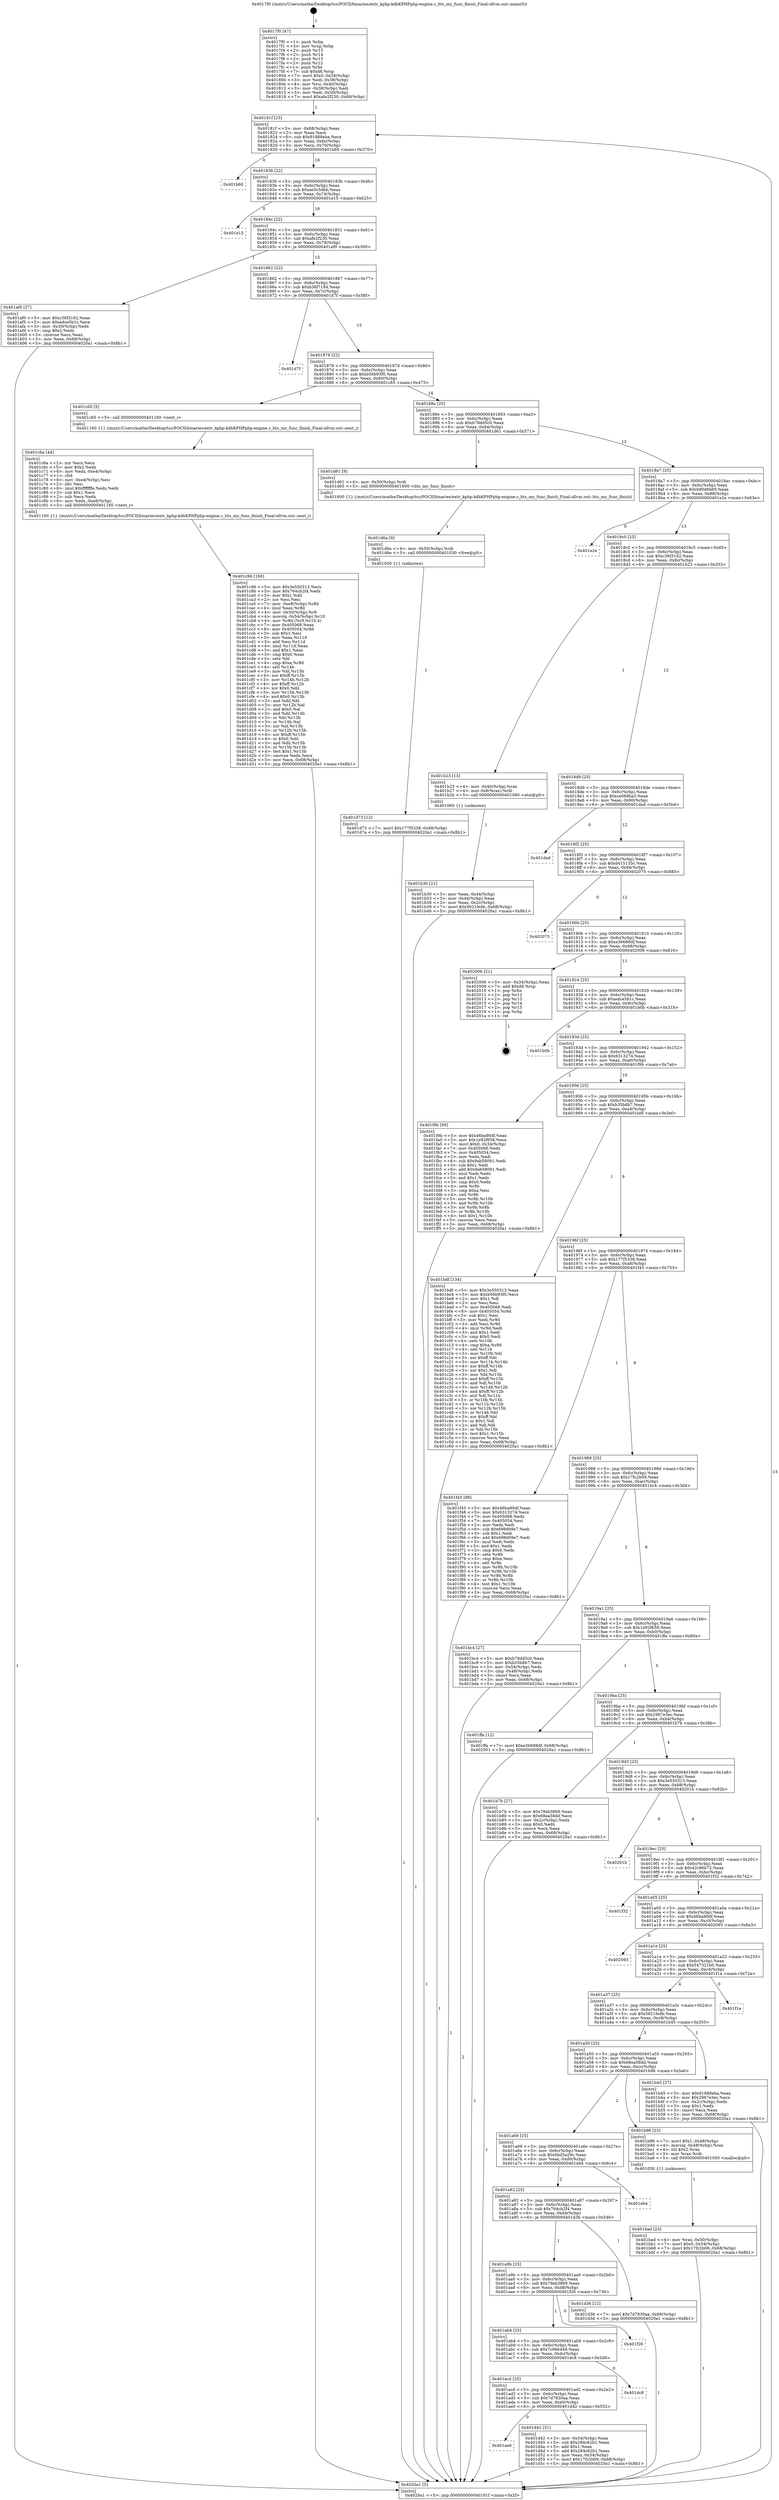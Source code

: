 digraph "0x4017f0" {
  label = "0x4017f0 (/mnt/c/Users/mathe/Desktop/tcc/POCII/binaries/extr_kphp-kdbKPHPphp-engine.c_hts_my_func_finish_Final-ollvm.out::main(0))"
  labelloc = "t"
  node[shape=record]

  Entry [label="",width=0.3,height=0.3,shape=circle,fillcolor=black,style=filled]
  "0x40181f" [label="{
     0x40181f [23]\l
     | [instrs]\l
     &nbsp;&nbsp;0x40181f \<+3\>: mov -0x68(%rbp),%eax\l
     &nbsp;&nbsp;0x401822 \<+2\>: mov %eax,%ecx\l
     &nbsp;&nbsp;0x401824 \<+6\>: sub $0x91888eba,%ecx\l
     &nbsp;&nbsp;0x40182a \<+3\>: mov %eax,-0x6c(%rbp)\l
     &nbsp;&nbsp;0x40182d \<+3\>: mov %ecx,-0x70(%rbp)\l
     &nbsp;&nbsp;0x401830 \<+6\>: je 0000000000401b60 \<main+0x370\>\l
  }"]
  "0x401b60" [label="{
     0x401b60\l
  }", style=dashed]
  "0x401836" [label="{
     0x401836 [22]\l
     | [instrs]\l
     &nbsp;&nbsp;0x401836 \<+5\>: jmp 000000000040183b \<main+0x4b\>\l
     &nbsp;&nbsp;0x40183b \<+3\>: mov -0x6c(%rbp),%eax\l
     &nbsp;&nbsp;0x40183e \<+5\>: sub $0xae5c5dbb,%eax\l
     &nbsp;&nbsp;0x401843 \<+3\>: mov %eax,-0x74(%rbp)\l
     &nbsp;&nbsp;0x401846 \<+6\>: je 0000000000401e15 \<main+0x625\>\l
  }"]
  Exit [label="",width=0.3,height=0.3,shape=circle,fillcolor=black,style=filled,peripheries=2]
  "0x401e15" [label="{
     0x401e15\l
  }", style=dashed]
  "0x40184c" [label="{
     0x40184c [22]\l
     | [instrs]\l
     &nbsp;&nbsp;0x40184c \<+5\>: jmp 0000000000401851 \<main+0x61\>\l
     &nbsp;&nbsp;0x401851 \<+3\>: mov -0x6c(%rbp),%eax\l
     &nbsp;&nbsp;0x401854 \<+5\>: sub $0xafe2f230,%eax\l
     &nbsp;&nbsp;0x401859 \<+3\>: mov %eax,-0x78(%rbp)\l
     &nbsp;&nbsp;0x40185c \<+6\>: je 0000000000401af0 \<main+0x300\>\l
  }"]
  "0x401d73" [label="{
     0x401d73 [12]\l
     | [instrs]\l
     &nbsp;&nbsp;0x401d73 \<+7\>: movl $0x177f5338,-0x68(%rbp)\l
     &nbsp;&nbsp;0x401d7a \<+5\>: jmp 00000000004020a1 \<main+0x8b1\>\l
  }"]
  "0x401af0" [label="{
     0x401af0 [27]\l
     | [instrs]\l
     &nbsp;&nbsp;0x401af0 \<+5\>: mov $0xc36f3162,%eax\l
     &nbsp;&nbsp;0x401af5 \<+5\>: mov $0xedce5b1c,%ecx\l
     &nbsp;&nbsp;0x401afa \<+3\>: mov -0x30(%rbp),%edx\l
     &nbsp;&nbsp;0x401afd \<+3\>: cmp $0x2,%edx\l
     &nbsp;&nbsp;0x401b00 \<+3\>: cmovne %ecx,%eax\l
     &nbsp;&nbsp;0x401b03 \<+3\>: mov %eax,-0x68(%rbp)\l
     &nbsp;&nbsp;0x401b06 \<+5\>: jmp 00000000004020a1 \<main+0x8b1\>\l
  }"]
  "0x401862" [label="{
     0x401862 [22]\l
     | [instrs]\l
     &nbsp;&nbsp;0x401862 \<+5\>: jmp 0000000000401867 \<main+0x77\>\l
     &nbsp;&nbsp;0x401867 \<+3\>: mov -0x6c(%rbp),%eax\l
     &nbsp;&nbsp;0x40186a \<+5\>: sub $0xb36f7184,%eax\l
     &nbsp;&nbsp;0x40186f \<+3\>: mov %eax,-0x7c(%rbp)\l
     &nbsp;&nbsp;0x401872 \<+6\>: je 0000000000401d7f \<main+0x58f\>\l
  }"]
  "0x4020a1" [label="{
     0x4020a1 [5]\l
     | [instrs]\l
     &nbsp;&nbsp;0x4020a1 \<+5\>: jmp 000000000040181f \<main+0x2f\>\l
  }"]
  "0x4017f0" [label="{
     0x4017f0 [47]\l
     | [instrs]\l
     &nbsp;&nbsp;0x4017f0 \<+1\>: push %rbp\l
     &nbsp;&nbsp;0x4017f1 \<+3\>: mov %rsp,%rbp\l
     &nbsp;&nbsp;0x4017f4 \<+2\>: push %r15\l
     &nbsp;&nbsp;0x4017f6 \<+2\>: push %r14\l
     &nbsp;&nbsp;0x4017f8 \<+2\>: push %r13\l
     &nbsp;&nbsp;0x4017fa \<+2\>: push %r12\l
     &nbsp;&nbsp;0x4017fc \<+1\>: push %rbx\l
     &nbsp;&nbsp;0x4017fd \<+7\>: sub $0xd8,%rsp\l
     &nbsp;&nbsp;0x401804 \<+7\>: movl $0x0,-0x34(%rbp)\l
     &nbsp;&nbsp;0x40180b \<+3\>: mov %edi,-0x38(%rbp)\l
     &nbsp;&nbsp;0x40180e \<+4\>: mov %rsi,-0x40(%rbp)\l
     &nbsp;&nbsp;0x401812 \<+3\>: mov -0x38(%rbp),%edi\l
     &nbsp;&nbsp;0x401815 \<+3\>: mov %edi,-0x30(%rbp)\l
     &nbsp;&nbsp;0x401818 \<+7\>: movl $0xafe2f230,-0x68(%rbp)\l
  }"]
  "0x401d6a" [label="{
     0x401d6a [9]\l
     | [instrs]\l
     &nbsp;&nbsp;0x401d6a \<+4\>: mov -0x50(%rbp),%rdi\l
     &nbsp;&nbsp;0x401d6e \<+5\>: call 0000000000401030 \<free@plt\>\l
     | [calls]\l
     &nbsp;&nbsp;0x401030 \{1\} (unknown)\l
  }"]
  "0x401d7f" [label="{
     0x401d7f\l
  }", style=dashed]
  "0x401878" [label="{
     0x401878 [22]\l
     | [instrs]\l
     &nbsp;&nbsp;0x401878 \<+5\>: jmp 000000000040187d \<main+0x8d\>\l
     &nbsp;&nbsp;0x40187d \<+3\>: mov -0x6c(%rbp),%eax\l
     &nbsp;&nbsp;0x401880 \<+5\>: sub $0xb56b93f0,%eax\l
     &nbsp;&nbsp;0x401885 \<+3\>: mov %eax,-0x80(%rbp)\l
     &nbsp;&nbsp;0x401888 \<+6\>: je 0000000000401c65 \<main+0x475\>\l
  }"]
  "0x401ae6" [label="{
     0x401ae6\l
  }", style=dashed]
  "0x401c65" [label="{
     0x401c65 [5]\l
     | [instrs]\l
     &nbsp;&nbsp;0x401c65 \<+5\>: call 0000000000401160 \<next_i\>\l
     | [calls]\l
     &nbsp;&nbsp;0x401160 \{1\} (/mnt/c/Users/mathe/Desktop/tcc/POCII/binaries/extr_kphp-kdbKPHPphp-engine.c_hts_my_func_finish_Final-ollvm.out::next_i)\l
  }"]
  "0x40188e" [label="{
     0x40188e [25]\l
     | [instrs]\l
     &nbsp;&nbsp;0x40188e \<+5\>: jmp 0000000000401893 \<main+0xa3\>\l
     &nbsp;&nbsp;0x401893 \<+3\>: mov -0x6c(%rbp),%eax\l
     &nbsp;&nbsp;0x401896 \<+5\>: sub $0xb78dd5c0,%eax\l
     &nbsp;&nbsp;0x40189b \<+6\>: mov %eax,-0x84(%rbp)\l
     &nbsp;&nbsp;0x4018a1 \<+6\>: je 0000000000401d61 \<main+0x571\>\l
  }"]
  "0x401d42" [label="{
     0x401d42 [31]\l
     | [instrs]\l
     &nbsp;&nbsp;0x401d42 \<+3\>: mov -0x54(%rbp),%eax\l
     &nbsp;&nbsp;0x401d45 \<+5\>: sub $0x284c62b1,%eax\l
     &nbsp;&nbsp;0x401d4a \<+3\>: add $0x1,%eax\l
     &nbsp;&nbsp;0x401d4d \<+5\>: add $0x284c62b1,%eax\l
     &nbsp;&nbsp;0x401d52 \<+3\>: mov %eax,-0x54(%rbp)\l
     &nbsp;&nbsp;0x401d55 \<+7\>: movl $0x17fc2b09,-0x68(%rbp)\l
     &nbsp;&nbsp;0x401d5c \<+5\>: jmp 00000000004020a1 \<main+0x8b1\>\l
  }"]
  "0x401d61" [label="{
     0x401d61 [9]\l
     | [instrs]\l
     &nbsp;&nbsp;0x401d61 \<+4\>: mov -0x50(%rbp),%rdi\l
     &nbsp;&nbsp;0x401d65 \<+5\>: call 0000000000401600 \<hts_my_func_finish\>\l
     | [calls]\l
     &nbsp;&nbsp;0x401600 \{1\} (/mnt/c/Users/mathe/Desktop/tcc/POCII/binaries/extr_kphp-kdbKPHPphp-engine.c_hts_my_func_finish_Final-ollvm.out::hts_my_func_finish)\l
  }"]
  "0x4018a7" [label="{
     0x4018a7 [25]\l
     | [instrs]\l
     &nbsp;&nbsp;0x4018a7 \<+5\>: jmp 00000000004018ac \<main+0xbc\>\l
     &nbsp;&nbsp;0x4018ac \<+3\>: mov -0x6c(%rbp),%eax\l
     &nbsp;&nbsp;0x4018af \<+5\>: sub $0xb90d6b69,%eax\l
     &nbsp;&nbsp;0x4018b4 \<+6\>: mov %eax,-0x88(%rbp)\l
     &nbsp;&nbsp;0x4018ba \<+6\>: je 0000000000401e2e \<main+0x63e\>\l
  }"]
  "0x401acd" [label="{
     0x401acd [25]\l
     | [instrs]\l
     &nbsp;&nbsp;0x401acd \<+5\>: jmp 0000000000401ad2 \<main+0x2e2\>\l
     &nbsp;&nbsp;0x401ad2 \<+3\>: mov -0x6c(%rbp),%eax\l
     &nbsp;&nbsp;0x401ad5 \<+5\>: sub $0x7d7830aa,%eax\l
     &nbsp;&nbsp;0x401ada \<+6\>: mov %eax,-0xe0(%rbp)\l
     &nbsp;&nbsp;0x401ae0 \<+6\>: je 0000000000401d42 \<main+0x552\>\l
  }"]
  "0x401e2e" [label="{
     0x401e2e\l
  }", style=dashed]
  "0x4018c0" [label="{
     0x4018c0 [25]\l
     | [instrs]\l
     &nbsp;&nbsp;0x4018c0 \<+5\>: jmp 00000000004018c5 \<main+0xd5\>\l
     &nbsp;&nbsp;0x4018c5 \<+3\>: mov -0x6c(%rbp),%eax\l
     &nbsp;&nbsp;0x4018c8 \<+5\>: sub $0xc36f3162,%eax\l
     &nbsp;&nbsp;0x4018cd \<+6\>: mov %eax,-0x8c(%rbp)\l
     &nbsp;&nbsp;0x4018d3 \<+6\>: je 0000000000401b23 \<main+0x333\>\l
  }"]
  "0x401dc8" [label="{
     0x401dc8\l
  }", style=dashed]
  "0x401b23" [label="{
     0x401b23 [13]\l
     | [instrs]\l
     &nbsp;&nbsp;0x401b23 \<+4\>: mov -0x40(%rbp),%rax\l
     &nbsp;&nbsp;0x401b27 \<+4\>: mov 0x8(%rax),%rdi\l
     &nbsp;&nbsp;0x401b2b \<+5\>: call 0000000000401060 \<atoi@plt\>\l
     | [calls]\l
     &nbsp;&nbsp;0x401060 \{1\} (unknown)\l
  }"]
  "0x4018d9" [label="{
     0x4018d9 [25]\l
     | [instrs]\l
     &nbsp;&nbsp;0x4018d9 \<+5\>: jmp 00000000004018de \<main+0xee\>\l
     &nbsp;&nbsp;0x4018de \<+3\>: mov -0x6c(%rbp),%eax\l
     &nbsp;&nbsp;0x4018e1 \<+5\>: sub $0xce069ba3,%eax\l
     &nbsp;&nbsp;0x4018e6 \<+6\>: mov %eax,-0x90(%rbp)\l
     &nbsp;&nbsp;0x4018ec \<+6\>: je 0000000000401dad \<main+0x5bd\>\l
  }"]
  "0x401b30" [label="{
     0x401b30 [21]\l
     | [instrs]\l
     &nbsp;&nbsp;0x401b30 \<+3\>: mov %eax,-0x44(%rbp)\l
     &nbsp;&nbsp;0x401b33 \<+3\>: mov -0x44(%rbp),%eax\l
     &nbsp;&nbsp;0x401b36 \<+3\>: mov %eax,-0x2c(%rbp)\l
     &nbsp;&nbsp;0x401b39 \<+7\>: movl $0x5621fedb,-0x68(%rbp)\l
     &nbsp;&nbsp;0x401b40 \<+5\>: jmp 00000000004020a1 \<main+0x8b1\>\l
  }"]
  "0x401ab4" [label="{
     0x401ab4 [25]\l
     | [instrs]\l
     &nbsp;&nbsp;0x401ab4 \<+5\>: jmp 0000000000401ab9 \<main+0x2c9\>\l
     &nbsp;&nbsp;0x401ab9 \<+3\>: mov -0x6c(%rbp),%eax\l
     &nbsp;&nbsp;0x401abc \<+5\>: sub $0x7c06b449,%eax\l
     &nbsp;&nbsp;0x401ac1 \<+6\>: mov %eax,-0xdc(%rbp)\l
     &nbsp;&nbsp;0x401ac7 \<+6\>: je 0000000000401dc8 \<main+0x5d8\>\l
  }"]
  "0x401dad" [label="{
     0x401dad\l
  }", style=dashed]
  "0x4018f2" [label="{
     0x4018f2 [25]\l
     | [instrs]\l
     &nbsp;&nbsp;0x4018f2 \<+5\>: jmp 00000000004018f7 \<main+0x107\>\l
     &nbsp;&nbsp;0x4018f7 \<+3\>: mov -0x6c(%rbp),%eax\l
     &nbsp;&nbsp;0x4018fa \<+5\>: sub $0xd415135c,%eax\l
     &nbsp;&nbsp;0x4018ff \<+6\>: mov %eax,-0x94(%rbp)\l
     &nbsp;&nbsp;0x401905 \<+6\>: je 0000000000402075 \<main+0x885\>\l
  }"]
  "0x401f26" [label="{
     0x401f26\l
  }", style=dashed]
  "0x402075" [label="{
     0x402075\l
  }", style=dashed]
  "0x40190b" [label="{
     0x40190b [25]\l
     | [instrs]\l
     &nbsp;&nbsp;0x40190b \<+5\>: jmp 0000000000401910 \<main+0x120\>\l
     &nbsp;&nbsp;0x401910 \<+3\>: mov -0x6c(%rbp),%eax\l
     &nbsp;&nbsp;0x401913 \<+5\>: sub $0xe36688df,%eax\l
     &nbsp;&nbsp;0x401918 \<+6\>: mov %eax,-0x98(%rbp)\l
     &nbsp;&nbsp;0x40191e \<+6\>: je 0000000000402006 \<main+0x816\>\l
  }"]
  "0x401a9b" [label="{
     0x401a9b [25]\l
     | [instrs]\l
     &nbsp;&nbsp;0x401a9b \<+5\>: jmp 0000000000401aa0 \<main+0x2b0\>\l
     &nbsp;&nbsp;0x401aa0 \<+3\>: mov -0x6c(%rbp),%eax\l
     &nbsp;&nbsp;0x401aa3 \<+5\>: sub $0x79eb3869,%eax\l
     &nbsp;&nbsp;0x401aa8 \<+6\>: mov %eax,-0xd8(%rbp)\l
     &nbsp;&nbsp;0x401aae \<+6\>: je 0000000000401f26 \<main+0x736\>\l
  }"]
  "0x402006" [label="{
     0x402006 [21]\l
     | [instrs]\l
     &nbsp;&nbsp;0x402006 \<+3\>: mov -0x34(%rbp),%eax\l
     &nbsp;&nbsp;0x402009 \<+7\>: add $0xd8,%rsp\l
     &nbsp;&nbsp;0x402010 \<+1\>: pop %rbx\l
     &nbsp;&nbsp;0x402011 \<+2\>: pop %r12\l
     &nbsp;&nbsp;0x402013 \<+2\>: pop %r13\l
     &nbsp;&nbsp;0x402015 \<+2\>: pop %r14\l
     &nbsp;&nbsp;0x402017 \<+2\>: pop %r15\l
     &nbsp;&nbsp;0x402019 \<+1\>: pop %rbp\l
     &nbsp;&nbsp;0x40201a \<+1\>: ret\l
  }"]
  "0x401924" [label="{
     0x401924 [25]\l
     | [instrs]\l
     &nbsp;&nbsp;0x401924 \<+5\>: jmp 0000000000401929 \<main+0x139\>\l
     &nbsp;&nbsp;0x401929 \<+3\>: mov -0x6c(%rbp),%eax\l
     &nbsp;&nbsp;0x40192c \<+5\>: sub $0xedce5b1c,%eax\l
     &nbsp;&nbsp;0x401931 \<+6\>: mov %eax,-0x9c(%rbp)\l
     &nbsp;&nbsp;0x401937 \<+6\>: je 0000000000401b0b \<main+0x31b\>\l
  }"]
  "0x401d36" [label="{
     0x401d36 [12]\l
     | [instrs]\l
     &nbsp;&nbsp;0x401d36 \<+7\>: movl $0x7d7830aa,-0x68(%rbp)\l
     &nbsp;&nbsp;0x401d3d \<+5\>: jmp 00000000004020a1 \<main+0x8b1\>\l
  }"]
  "0x401b0b" [label="{
     0x401b0b\l
  }", style=dashed]
  "0x40193d" [label="{
     0x40193d [25]\l
     | [instrs]\l
     &nbsp;&nbsp;0x40193d \<+5\>: jmp 0000000000401942 \<main+0x152\>\l
     &nbsp;&nbsp;0x401942 \<+3\>: mov -0x6c(%rbp),%eax\l
     &nbsp;&nbsp;0x401945 \<+5\>: sub $0x6313274,%eax\l
     &nbsp;&nbsp;0x40194a \<+6\>: mov %eax,-0xa0(%rbp)\l
     &nbsp;&nbsp;0x401950 \<+6\>: je 0000000000401f9b \<main+0x7ab\>\l
  }"]
  "0x401a82" [label="{
     0x401a82 [25]\l
     | [instrs]\l
     &nbsp;&nbsp;0x401a82 \<+5\>: jmp 0000000000401a87 \<main+0x297\>\l
     &nbsp;&nbsp;0x401a87 \<+3\>: mov -0x6c(%rbp),%eax\l
     &nbsp;&nbsp;0x401a8a \<+5\>: sub $0x764cb2f4,%eax\l
     &nbsp;&nbsp;0x401a8f \<+6\>: mov %eax,-0xd4(%rbp)\l
     &nbsp;&nbsp;0x401a95 \<+6\>: je 0000000000401d36 \<main+0x546\>\l
  }"]
  "0x401f9b" [label="{
     0x401f9b [95]\l
     | [instrs]\l
     &nbsp;&nbsp;0x401f9b \<+5\>: mov $0x46ba90df,%eax\l
     &nbsp;&nbsp;0x401fa0 \<+5\>: mov $0x1e92f658,%ecx\l
     &nbsp;&nbsp;0x401fa5 \<+7\>: movl $0x0,-0x34(%rbp)\l
     &nbsp;&nbsp;0x401fac \<+7\>: mov 0x405068,%edx\l
     &nbsp;&nbsp;0x401fb3 \<+7\>: mov 0x405054,%esi\l
     &nbsp;&nbsp;0x401fba \<+2\>: mov %edx,%edi\l
     &nbsp;&nbsp;0x401fbc \<+6\>: sub $0x9ab58091,%edi\l
     &nbsp;&nbsp;0x401fc2 \<+3\>: sub $0x1,%edi\l
     &nbsp;&nbsp;0x401fc5 \<+6\>: add $0x9ab58091,%edi\l
     &nbsp;&nbsp;0x401fcb \<+3\>: imul %edi,%edx\l
     &nbsp;&nbsp;0x401fce \<+3\>: and $0x1,%edx\l
     &nbsp;&nbsp;0x401fd1 \<+3\>: cmp $0x0,%edx\l
     &nbsp;&nbsp;0x401fd4 \<+4\>: sete %r8b\l
     &nbsp;&nbsp;0x401fd8 \<+3\>: cmp $0xa,%esi\l
     &nbsp;&nbsp;0x401fdb \<+4\>: setl %r9b\l
     &nbsp;&nbsp;0x401fdf \<+3\>: mov %r8b,%r10b\l
     &nbsp;&nbsp;0x401fe2 \<+3\>: and %r9b,%r10b\l
     &nbsp;&nbsp;0x401fe5 \<+3\>: xor %r9b,%r8b\l
     &nbsp;&nbsp;0x401fe8 \<+3\>: or %r8b,%r10b\l
     &nbsp;&nbsp;0x401feb \<+4\>: test $0x1,%r10b\l
     &nbsp;&nbsp;0x401fef \<+3\>: cmovne %ecx,%eax\l
     &nbsp;&nbsp;0x401ff2 \<+3\>: mov %eax,-0x68(%rbp)\l
     &nbsp;&nbsp;0x401ff5 \<+5\>: jmp 00000000004020a1 \<main+0x8b1\>\l
  }"]
  "0x401956" [label="{
     0x401956 [25]\l
     | [instrs]\l
     &nbsp;&nbsp;0x401956 \<+5\>: jmp 000000000040195b \<main+0x16b\>\l
     &nbsp;&nbsp;0x40195b \<+3\>: mov -0x6c(%rbp),%eax\l
     &nbsp;&nbsp;0x40195e \<+5\>: sub $0xb35b8b7,%eax\l
     &nbsp;&nbsp;0x401963 \<+6\>: mov %eax,-0xa4(%rbp)\l
     &nbsp;&nbsp;0x401969 \<+6\>: je 0000000000401bdf \<main+0x3ef\>\l
  }"]
  "0x401eb4" [label="{
     0x401eb4\l
  }", style=dashed]
  "0x401bdf" [label="{
     0x401bdf [134]\l
     | [instrs]\l
     &nbsp;&nbsp;0x401bdf \<+5\>: mov $0x3e550313,%eax\l
     &nbsp;&nbsp;0x401be4 \<+5\>: mov $0xb56b93f0,%ecx\l
     &nbsp;&nbsp;0x401be9 \<+2\>: mov $0x1,%dl\l
     &nbsp;&nbsp;0x401beb \<+2\>: xor %esi,%esi\l
     &nbsp;&nbsp;0x401bed \<+7\>: mov 0x405068,%edi\l
     &nbsp;&nbsp;0x401bf4 \<+8\>: mov 0x405054,%r8d\l
     &nbsp;&nbsp;0x401bfc \<+3\>: sub $0x1,%esi\l
     &nbsp;&nbsp;0x401bff \<+3\>: mov %edi,%r9d\l
     &nbsp;&nbsp;0x401c02 \<+3\>: add %esi,%r9d\l
     &nbsp;&nbsp;0x401c05 \<+4\>: imul %r9d,%edi\l
     &nbsp;&nbsp;0x401c09 \<+3\>: and $0x1,%edi\l
     &nbsp;&nbsp;0x401c0c \<+3\>: cmp $0x0,%edi\l
     &nbsp;&nbsp;0x401c0f \<+4\>: sete %r10b\l
     &nbsp;&nbsp;0x401c13 \<+4\>: cmp $0xa,%r8d\l
     &nbsp;&nbsp;0x401c17 \<+4\>: setl %r11b\l
     &nbsp;&nbsp;0x401c1b \<+3\>: mov %r10b,%bl\l
     &nbsp;&nbsp;0x401c1e \<+3\>: xor $0xff,%bl\l
     &nbsp;&nbsp;0x401c21 \<+3\>: mov %r11b,%r14b\l
     &nbsp;&nbsp;0x401c24 \<+4\>: xor $0xff,%r14b\l
     &nbsp;&nbsp;0x401c28 \<+3\>: xor $0x1,%dl\l
     &nbsp;&nbsp;0x401c2b \<+3\>: mov %bl,%r15b\l
     &nbsp;&nbsp;0x401c2e \<+4\>: and $0xff,%r15b\l
     &nbsp;&nbsp;0x401c32 \<+3\>: and %dl,%r10b\l
     &nbsp;&nbsp;0x401c35 \<+3\>: mov %r14b,%r12b\l
     &nbsp;&nbsp;0x401c38 \<+4\>: and $0xff,%r12b\l
     &nbsp;&nbsp;0x401c3c \<+3\>: and %dl,%r11b\l
     &nbsp;&nbsp;0x401c3f \<+3\>: or %r10b,%r15b\l
     &nbsp;&nbsp;0x401c42 \<+3\>: or %r11b,%r12b\l
     &nbsp;&nbsp;0x401c45 \<+3\>: xor %r12b,%r15b\l
     &nbsp;&nbsp;0x401c48 \<+3\>: or %r14b,%bl\l
     &nbsp;&nbsp;0x401c4b \<+3\>: xor $0xff,%bl\l
     &nbsp;&nbsp;0x401c4e \<+3\>: or $0x1,%dl\l
     &nbsp;&nbsp;0x401c51 \<+2\>: and %dl,%bl\l
     &nbsp;&nbsp;0x401c53 \<+3\>: or %bl,%r15b\l
     &nbsp;&nbsp;0x401c56 \<+4\>: test $0x1,%r15b\l
     &nbsp;&nbsp;0x401c5a \<+3\>: cmovne %ecx,%eax\l
     &nbsp;&nbsp;0x401c5d \<+3\>: mov %eax,-0x68(%rbp)\l
     &nbsp;&nbsp;0x401c60 \<+5\>: jmp 00000000004020a1 \<main+0x8b1\>\l
  }"]
  "0x40196f" [label="{
     0x40196f [25]\l
     | [instrs]\l
     &nbsp;&nbsp;0x40196f \<+5\>: jmp 0000000000401974 \<main+0x184\>\l
     &nbsp;&nbsp;0x401974 \<+3\>: mov -0x6c(%rbp),%eax\l
     &nbsp;&nbsp;0x401977 \<+5\>: sub $0x177f5338,%eax\l
     &nbsp;&nbsp;0x40197c \<+6\>: mov %eax,-0xa8(%rbp)\l
     &nbsp;&nbsp;0x401982 \<+6\>: je 0000000000401f43 \<main+0x753\>\l
  }"]
  "0x401c96" [label="{
     0x401c96 [160]\l
     | [instrs]\l
     &nbsp;&nbsp;0x401c96 \<+5\>: mov $0x3e550313,%ecx\l
     &nbsp;&nbsp;0x401c9b \<+5\>: mov $0x764cb2f4,%edx\l
     &nbsp;&nbsp;0x401ca0 \<+3\>: mov $0x1,%dil\l
     &nbsp;&nbsp;0x401ca3 \<+2\>: xor %esi,%esi\l
     &nbsp;&nbsp;0x401ca5 \<+7\>: mov -0xe8(%rbp),%r8d\l
     &nbsp;&nbsp;0x401cac \<+4\>: imul %eax,%r8d\l
     &nbsp;&nbsp;0x401cb0 \<+4\>: mov -0x50(%rbp),%r9\l
     &nbsp;&nbsp;0x401cb4 \<+4\>: movslq -0x54(%rbp),%r10\l
     &nbsp;&nbsp;0x401cb8 \<+4\>: mov %r8d,(%r9,%r10,4)\l
     &nbsp;&nbsp;0x401cbc \<+7\>: mov 0x405068,%eax\l
     &nbsp;&nbsp;0x401cc3 \<+8\>: mov 0x405054,%r8d\l
     &nbsp;&nbsp;0x401ccb \<+3\>: sub $0x1,%esi\l
     &nbsp;&nbsp;0x401cce \<+3\>: mov %eax,%r11d\l
     &nbsp;&nbsp;0x401cd1 \<+3\>: add %esi,%r11d\l
     &nbsp;&nbsp;0x401cd4 \<+4\>: imul %r11d,%eax\l
     &nbsp;&nbsp;0x401cd8 \<+3\>: and $0x1,%eax\l
     &nbsp;&nbsp;0x401cdb \<+3\>: cmp $0x0,%eax\l
     &nbsp;&nbsp;0x401cde \<+3\>: sete %bl\l
     &nbsp;&nbsp;0x401ce1 \<+4\>: cmp $0xa,%r8d\l
     &nbsp;&nbsp;0x401ce5 \<+4\>: setl %r14b\l
     &nbsp;&nbsp;0x401ce9 \<+3\>: mov %bl,%r15b\l
     &nbsp;&nbsp;0x401cec \<+4\>: xor $0xff,%r15b\l
     &nbsp;&nbsp;0x401cf0 \<+3\>: mov %r14b,%r12b\l
     &nbsp;&nbsp;0x401cf3 \<+4\>: xor $0xff,%r12b\l
     &nbsp;&nbsp;0x401cf7 \<+4\>: xor $0x0,%dil\l
     &nbsp;&nbsp;0x401cfb \<+3\>: mov %r15b,%r13b\l
     &nbsp;&nbsp;0x401cfe \<+4\>: and $0x0,%r13b\l
     &nbsp;&nbsp;0x401d02 \<+3\>: and %dil,%bl\l
     &nbsp;&nbsp;0x401d05 \<+3\>: mov %r12b,%al\l
     &nbsp;&nbsp;0x401d08 \<+2\>: and $0x0,%al\l
     &nbsp;&nbsp;0x401d0a \<+3\>: and %dil,%r14b\l
     &nbsp;&nbsp;0x401d0d \<+3\>: or %bl,%r13b\l
     &nbsp;&nbsp;0x401d10 \<+3\>: or %r14b,%al\l
     &nbsp;&nbsp;0x401d13 \<+3\>: xor %al,%r13b\l
     &nbsp;&nbsp;0x401d16 \<+3\>: or %r12b,%r15b\l
     &nbsp;&nbsp;0x401d19 \<+4\>: xor $0xff,%r15b\l
     &nbsp;&nbsp;0x401d1d \<+4\>: or $0x0,%dil\l
     &nbsp;&nbsp;0x401d21 \<+3\>: and %dil,%r15b\l
     &nbsp;&nbsp;0x401d24 \<+3\>: or %r15b,%r13b\l
     &nbsp;&nbsp;0x401d27 \<+4\>: test $0x1,%r13b\l
     &nbsp;&nbsp;0x401d2b \<+3\>: cmovne %edx,%ecx\l
     &nbsp;&nbsp;0x401d2e \<+3\>: mov %ecx,-0x68(%rbp)\l
     &nbsp;&nbsp;0x401d31 \<+5\>: jmp 00000000004020a1 \<main+0x8b1\>\l
  }"]
  "0x401f43" [label="{
     0x401f43 [88]\l
     | [instrs]\l
     &nbsp;&nbsp;0x401f43 \<+5\>: mov $0x46ba90df,%eax\l
     &nbsp;&nbsp;0x401f48 \<+5\>: mov $0x6313274,%ecx\l
     &nbsp;&nbsp;0x401f4d \<+7\>: mov 0x405068,%edx\l
     &nbsp;&nbsp;0x401f54 \<+7\>: mov 0x405054,%esi\l
     &nbsp;&nbsp;0x401f5b \<+2\>: mov %edx,%edi\l
     &nbsp;&nbsp;0x401f5d \<+6\>: sub $0x698d09e7,%edi\l
     &nbsp;&nbsp;0x401f63 \<+3\>: sub $0x1,%edi\l
     &nbsp;&nbsp;0x401f66 \<+6\>: add $0x698d09e7,%edi\l
     &nbsp;&nbsp;0x401f6c \<+3\>: imul %edi,%edx\l
     &nbsp;&nbsp;0x401f6f \<+3\>: and $0x1,%edx\l
     &nbsp;&nbsp;0x401f72 \<+3\>: cmp $0x0,%edx\l
     &nbsp;&nbsp;0x401f75 \<+4\>: sete %r8b\l
     &nbsp;&nbsp;0x401f79 \<+3\>: cmp $0xa,%esi\l
     &nbsp;&nbsp;0x401f7c \<+4\>: setl %r9b\l
     &nbsp;&nbsp;0x401f80 \<+3\>: mov %r8b,%r10b\l
     &nbsp;&nbsp;0x401f83 \<+3\>: and %r9b,%r10b\l
     &nbsp;&nbsp;0x401f86 \<+3\>: xor %r9b,%r8b\l
     &nbsp;&nbsp;0x401f89 \<+3\>: or %r8b,%r10b\l
     &nbsp;&nbsp;0x401f8c \<+4\>: test $0x1,%r10b\l
     &nbsp;&nbsp;0x401f90 \<+3\>: cmovne %ecx,%eax\l
     &nbsp;&nbsp;0x401f93 \<+3\>: mov %eax,-0x68(%rbp)\l
     &nbsp;&nbsp;0x401f96 \<+5\>: jmp 00000000004020a1 \<main+0x8b1\>\l
  }"]
  "0x401988" [label="{
     0x401988 [25]\l
     | [instrs]\l
     &nbsp;&nbsp;0x401988 \<+5\>: jmp 000000000040198d \<main+0x19d\>\l
     &nbsp;&nbsp;0x40198d \<+3\>: mov -0x6c(%rbp),%eax\l
     &nbsp;&nbsp;0x401990 \<+5\>: sub $0x17fc2b09,%eax\l
     &nbsp;&nbsp;0x401995 \<+6\>: mov %eax,-0xac(%rbp)\l
     &nbsp;&nbsp;0x40199b \<+6\>: je 0000000000401bc4 \<main+0x3d4\>\l
  }"]
  "0x401c6a" [label="{
     0x401c6a [44]\l
     | [instrs]\l
     &nbsp;&nbsp;0x401c6a \<+2\>: xor %ecx,%ecx\l
     &nbsp;&nbsp;0x401c6c \<+5\>: mov $0x2,%edx\l
     &nbsp;&nbsp;0x401c71 \<+6\>: mov %edx,-0xe4(%rbp)\l
     &nbsp;&nbsp;0x401c77 \<+1\>: cltd\l
     &nbsp;&nbsp;0x401c78 \<+6\>: mov -0xe4(%rbp),%esi\l
     &nbsp;&nbsp;0x401c7e \<+2\>: idiv %esi\l
     &nbsp;&nbsp;0x401c80 \<+6\>: imul $0xfffffffe,%edx,%edx\l
     &nbsp;&nbsp;0x401c86 \<+3\>: sub $0x1,%ecx\l
     &nbsp;&nbsp;0x401c89 \<+2\>: sub %ecx,%edx\l
     &nbsp;&nbsp;0x401c8b \<+6\>: mov %edx,-0xe8(%rbp)\l
     &nbsp;&nbsp;0x401c91 \<+5\>: call 0000000000401160 \<next_i\>\l
     | [calls]\l
     &nbsp;&nbsp;0x401160 \{1\} (/mnt/c/Users/mathe/Desktop/tcc/POCII/binaries/extr_kphp-kdbKPHPphp-engine.c_hts_my_func_finish_Final-ollvm.out::next_i)\l
  }"]
  "0x401bc4" [label="{
     0x401bc4 [27]\l
     | [instrs]\l
     &nbsp;&nbsp;0x401bc4 \<+5\>: mov $0xb78dd5c0,%eax\l
     &nbsp;&nbsp;0x401bc9 \<+5\>: mov $0xb35b8b7,%ecx\l
     &nbsp;&nbsp;0x401bce \<+3\>: mov -0x54(%rbp),%edx\l
     &nbsp;&nbsp;0x401bd1 \<+3\>: cmp -0x48(%rbp),%edx\l
     &nbsp;&nbsp;0x401bd4 \<+3\>: cmovl %ecx,%eax\l
     &nbsp;&nbsp;0x401bd7 \<+3\>: mov %eax,-0x68(%rbp)\l
     &nbsp;&nbsp;0x401bda \<+5\>: jmp 00000000004020a1 \<main+0x8b1\>\l
  }"]
  "0x4019a1" [label="{
     0x4019a1 [25]\l
     | [instrs]\l
     &nbsp;&nbsp;0x4019a1 \<+5\>: jmp 00000000004019a6 \<main+0x1b6\>\l
     &nbsp;&nbsp;0x4019a6 \<+3\>: mov -0x6c(%rbp),%eax\l
     &nbsp;&nbsp;0x4019a9 \<+5\>: sub $0x1e92f658,%eax\l
     &nbsp;&nbsp;0x4019ae \<+6\>: mov %eax,-0xb0(%rbp)\l
     &nbsp;&nbsp;0x4019b4 \<+6\>: je 0000000000401ffa \<main+0x80a\>\l
  }"]
  "0x401bad" [label="{
     0x401bad [23]\l
     | [instrs]\l
     &nbsp;&nbsp;0x401bad \<+4\>: mov %rax,-0x50(%rbp)\l
     &nbsp;&nbsp;0x401bb1 \<+7\>: movl $0x0,-0x54(%rbp)\l
     &nbsp;&nbsp;0x401bb8 \<+7\>: movl $0x17fc2b09,-0x68(%rbp)\l
     &nbsp;&nbsp;0x401bbf \<+5\>: jmp 00000000004020a1 \<main+0x8b1\>\l
  }"]
  "0x401ffa" [label="{
     0x401ffa [12]\l
     | [instrs]\l
     &nbsp;&nbsp;0x401ffa \<+7\>: movl $0xe36688df,-0x68(%rbp)\l
     &nbsp;&nbsp;0x402001 \<+5\>: jmp 00000000004020a1 \<main+0x8b1\>\l
  }"]
  "0x4019ba" [label="{
     0x4019ba [25]\l
     | [instrs]\l
     &nbsp;&nbsp;0x4019ba \<+5\>: jmp 00000000004019bf \<main+0x1cf\>\l
     &nbsp;&nbsp;0x4019bf \<+3\>: mov -0x6c(%rbp),%eax\l
     &nbsp;&nbsp;0x4019c2 \<+5\>: sub $0x2967e3ec,%eax\l
     &nbsp;&nbsp;0x4019c7 \<+6\>: mov %eax,-0xb4(%rbp)\l
     &nbsp;&nbsp;0x4019cd \<+6\>: je 0000000000401b7b \<main+0x38b\>\l
  }"]
  "0x401a69" [label="{
     0x401a69 [25]\l
     | [instrs]\l
     &nbsp;&nbsp;0x401a69 \<+5\>: jmp 0000000000401a6e \<main+0x27e\>\l
     &nbsp;&nbsp;0x401a6e \<+3\>: mov -0x6c(%rbp),%eax\l
     &nbsp;&nbsp;0x401a71 \<+5\>: sub $0x6bd3a29c,%eax\l
     &nbsp;&nbsp;0x401a76 \<+6\>: mov %eax,-0xd0(%rbp)\l
     &nbsp;&nbsp;0x401a7c \<+6\>: je 0000000000401eb4 \<main+0x6c4\>\l
  }"]
  "0x401b7b" [label="{
     0x401b7b [27]\l
     | [instrs]\l
     &nbsp;&nbsp;0x401b7b \<+5\>: mov $0x79eb3869,%eax\l
     &nbsp;&nbsp;0x401b80 \<+5\>: mov $0x68ea58dd,%ecx\l
     &nbsp;&nbsp;0x401b85 \<+3\>: mov -0x2c(%rbp),%edx\l
     &nbsp;&nbsp;0x401b88 \<+3\>: cmp $0x0,%edx\l
     &nbsp;&nbsp;0x401b8b \<+3\>: cmove %ecx,%eax\l
     &nbsp;&nbsp;0x401b8e \<+3\>: mov %eax,-0x68(%rbp)\l
     &nbsp;&nbsp;0x401b91 \<+5\>: jmp 00000000004020a1 \<main+0x8b1\>\l
  }"]
  "0x4019d3" [label="{
     0x4019d3 [25]\l
     | [instrs]\l
     &nbsp;&nbsp;0x4019d3 \<+5\>: jmp 00000000004019d8 \<main+0x1e8\>\l
     &nbsp;&nbsp;0x4019d8 \<+3\>: mov -0x6c(%rbp),%eax\l
     &nbsp;&nbsp;0x4019db \<+5\>: sub $0x3e550313,%eax\l
     &nbsp;&nbsp;0x4019e0 \<+6\>: mov %eax,-0xb8(%rbp)\l
     &nbsp;&nbsp;0x4019e6 \<+6\>: je 000000000040201b \<main+0x82b\>\l
  }"]
  "0x401b96" [label="{
     0x401b96 [23]\l
     | [instrs]\l
     &nbsp;&nbsp;0x401b96 \<+7\>: movl $0x1,-0x48(%rbp)\l
     &nbsp;&nbsp;0x401b9d \<+4\>: movslq -0x48(%rbp),%rax\l
     &nbsp;&nbsp;0x401ba1 \<+4\>: shl $0x2,%rax\l
     &nbsp;&nbsp;0x401ba5 \<+3\>: mov %rax,%rdi\l
     &nbsp;&nbsp;0x401ba8 \<+5\>: call 0000000000401050 \<malloc@plt\>\l
     | [calls]\l
     &nbsp;&nbsp;0x401050 \{1\} (unknown)\l
  }"]
  "0x40201b" [label="{
     0x40201b\l
  }", style=dashed]
  "0x4019ec" [label="{
     0x4019ec [25]\l
     | [instrs]\l
     &nbsp;&nbsp;0x4019ec \<+5\>: jmp 00000000004019f1 \<main+0x201\>\l
     &nbsp;&nbsp;0x4019f1 \<+3\>: mov -0x6c(%rbp),%eax\l
     &nbsp;&nbsp;0x4019f4 \<+5\>: sub $0x42c96b72,%eax\l
     &nbsp;&nbsp;0x4019f9 \<+6\>: mov %eax,-0xbc(%rbp)\l
     &nbsp;&nbsp;0x4019ff \<+6\>: je 0000000000401f32 \<main+0x742\>\l
  }"]
  "0x401a50" [label="{
     0x401a50 [25]\l
     | [instrs]\l
     &nbsp;&nbsp;0x401a50 \<+5\>: jmp 0000000000401a55 \<main+0x265\>\l
     &nbsp;&nbsp;0x401a55 \<+3\>: mov -0x6c(%rbp),%eax\l
     &nbsp;&nbsp;0x401a58 \<+5\>: sub $0x68ea58dd,%eax\l
     &nbsp;&nbsp;0x401a5d \<+6\>: mov %eax,-0xcc(%rbp)\l
     &nbsp;&nbsp;0x401a63 \<+6\>: je 0000000000401b96 \<main+0x3a6\>\l
  }"]
  "0x401f32" [label="{
     0x401f32\l
  }", style=dashed]
  "0x401a05" [label="{
     0x401a05 [25]\l
     | [instrs]\l
     &nbsp;&nbsp;0x401a05 \<+5\>: jmp 0000000000401a0a \<main+0x21a\>\l
     &nbsp;&nbsp;0x401a0a \<+3\>: mov -0x6c(%rbp),%eax\l
     &nbsp;&nbsp;0x401a0d \<+5\>: sub $0x46ba90df,%eax\l
     &nbsp;&nbsp;0x401a12 \<+6\>: mov %eax,-0xc0(%rbp)\l
     &nbsp;&nbsp;0x401a18 \<+6\>: je 0000000000402093 \<main+0x8a3\>\l
  }"]
  "0x401b45" [label="{
     0x401b45 [27]\l
     | [instrs]\l
     &nbsp;&nbsp;0x401b45 \<+5\>: mov $0x91888eba,%eax\l
     &nbsp;&nbsp;0x401b4a \<+5\>: mov $0x2967e3ec,%ecx\l
     &nbsp;&nbsp;0x401b4f \<+3\>: mov -0x2c(%rbp),%edx\l
     &nbsp;&nbsp;0x401b52 \<+3\>: cmp $0x1,%edx\l
     &nbsp;&nbsp;0x401b55 \<+3\>: cmovl %ecx,%eax\l
     &nbsp;&nbsp;0x401b58 \<+3\>: mov %eax,-0x68(%rbp)\l
     &nbsp;&nbsp;0x401b5b \<+5\>: jmp 00000000004020a1 \<main+0x8b1\>\l
  }"]
  "0x402093" [label="{
     0x402093\l
  }", style=dashed]
  "0x401a1e" [label="{
     0x401a1e [25]\l
     | [instrs]\l
     &nbsp;&nbsp;0x401a1e \<+5\>: jmp 0000000000401a23 \<main+0x233\>\l
     &nbsp;&nbsp;0x401a23 \<+3\>: mov -0x6c(%rbp),%eax\l
     &nbsp;&nbsp;0x401a26 \<+5\>: sub $0x547321b0,%eax\l
     &nbsp;&nbsp;0x401a2b \<+6\>: mov %eax,-0xc4(%rbp)\l
     &nbsp;&nbsp;0x401a31 \<+6\>: je 0000000000401f1a \<main+0x72a\>\l
  }"]
  "0x401a37" [label="{
     0x401a37 [25]\l
     | [instrs]\l
     &nbsp;&nbsp;0x401a37 \<+5\>: jmp 0000000000401a3c \<main+0x24c\>\l
     &nbsp;&nbsp;0x401a3c \<+3\>: mov -0x6c(%rbp),%eax\l
     &nbsp;&nbsp;0x401a3f \<+5\>: sub $0x5621fedb,%eax\l
     &nbsp;&nbsp;0x401a44 \<+6\>: mov %eax,-0xc8(%rbp)\l
     &nbsp;&nbsp;0x401a4a \<+6\>: je 0000000000401b45 \<main+0x355\>\l
  }"]
  "0x401f1a" [label="{
     0x401f1a\l
  }", style=dashed]
  Entry -> "0x4017f0" [label=" 1"]
  "0x40181f" -> "0x401b60" [label=" 0"]
  "0x40181f" -> "0x401836" [label=" 16"]
  "0x402006" -> Exit [label=" 1"]
  "0x401836" -> "0x401e15" [label=" 0"]
  "0x401836" -> "0x40184c" [label=" 16"]
  "0x401ffa" -> "0x4020a1" [label=" 1"]
  "0x40184c" -> "0x401af0" [label=" 1"]
  "0x40184c" -> "0x401862" [label=" 15"]
  "0x401af0" -> "0x4020a1" [label=" 1"]
  "0x4017f0" -> "0x40181f" [label=" 1"]
  "0x4020a1" -> "0x40181f" [label=" 15"]
  "0x401f9b" -> "0x4020a1" [label=" 1"]
  "0x401862" -> "0x401d7f" [label=" 0"]
  "0x401862" -> "0x401878" [label=" 15"]
  "0x401f43" -> "0x4020a1" [label=" 1"]
  "0x401878" -> "0x401c65" [label=" 1"]
  "0x401878" -> "0x40188e" [label=" 14"]
  "0x401d73" -> "0x4020a1" [label=" 1"]
  "0x40188e" -> "0x401d61" [label=" 1"]
  "0x40188e" -> "0x4018a7" [label=" 13"]
  "0x401d6a" -> "0x401d73" [label=" 1"]
  "0x4018a7" -> "0x401e2e" [label=" 0"]
  "0x4018a7" -> "0x4018c0" [label=" 13"]
  "0x401d42" -> "0x4020a1" [label=" 1"]
  "0x4018c0" -> "0x401b23" [label=" 1"]
  "0x4018c0" -> "0x4018d9" [label=" 12"]
  "0x401b23" -> "0x401b30" [label=" 1"]
  "0x401b30" -> "0x4020a1" [label=" 1"]
  "0x401acd" -> "0x401ae6" [label=" 0"]
  "0x4018d9" -> "0x401dad" [label=" 0"]
  "0x4018d9" -> "0x4018f2" [label=" 12"]
  "0x401d61" -> "0x401d6a" [label=" 1"]
  "0x4018f2" -> "0x402075" [label=" 0"]
  "0x4018f2" -> "0x40190b" [label=" 12"]
  "0x401ab4" -> "0x401acd" [label=" 1"]
  "0x40190b" -> "0x402006" [label=" 1"]
  "0x40190b" -> "0x401924" [label=" 11"]
  "0x401acd" -> "0x401d42" [label=" 1"]
  "0x401924" -> "0x401b0b" [label=" 0"]
  "0x401924" -> "0x40193d" [label=" 11"]
  "0x401a9b" -> "0x401ab4" [label=" 1"]
  "0x40193d" -> "0x401f9b" [label=" 1"]
  "0x40193d" -> "0x401956" [label=" 10"]
  "0x401ab4" -> "0x401dc8" [label=" 0"]
  "0x401956" -> "0x401bdf" [label=" 1"]
  "0x401956" -> "0x40196f" [label=" 9"]
  "0x401d36" -> "0x4020a1" [label=" 1"]
  "0x40196f" -> "0x401f43" [label=" 1"]
  "0x40196f" -> "0x401988" [label=" 8"]
  "0x401a82" -> "0x401d36" [label=" 1"]
  "0x401988" -> "0x401bc4" [label=" 2"]
  "0x401988" -> "0x4019a1" [label=" 6"]
  "0x401a9b" -> "0x401f26" [label=" 0"]
  "0x4019a1" -> "0x401ffa" [label=" 1"]
  "0x4019a1" -> "0x4019ba" [label=" 5"]
  "0x401a69" -> "0x401a82" [label=" 2"]
  "0x4019ba" -> "0x401b7b" [label=" 1"]
  "0x4019ba" -> "0x4019d3" [label=" 4"]
  "0x401a69" -> "0x401eb4" [label=" 0"]
  "0x4019d3" -> "0x40201b" [label=" 0"]
  "0x4019d3" -> "0x4019ec" [label=" 4"]
  "0x401a82" -> "0x401a9b" [label=" 1"]
  "0x4019ec" -> "0x401f32" [label=" 0"]
  "0x4019ec" -> "0x401a05" [label=" 4"]
  "0x401c6a" -> "0x401c96" [label=" 1"]
  "0x401a05" -> "0x402093" [label=" 0"]
  "0x401a05" -> "0x401a1e" [label=" 4"]
  "0x401c65" -> "0x401c6a" [label=" 1"]
  "0x401a1e" -> "0x401f1a" [label=" 0"]
  "0x401a1e" -> "0x401a37" [label=" 4"]
  "0x401bdf" -> "0x4020a1" [label=" 1"]
  "0x401a37" -> "0x401b45" [label=" 1"]
  "0x401a37" -> "0x401a50" [label=" 3"]
  "0x401b45" -> "0x4020a1" [label=" 1"]
  "0x401b7b" -> "0x4020a1" [label=" 1"]
  "0x401c96" -> "0x4020a1" [label=" 1"]
  "0x401a50" -> "0x401b96" [label=" 1"]
  "0x401a50" -> "0x401a69" [label=" 2"]
  "0x401b96" -> "0x401bad" [label=" 1"]
  "0x401bad" -> "0x4020a1" [label=" 1"]
  "0x401bc4" -> "0x4020a1" [label=" 2"]
}
